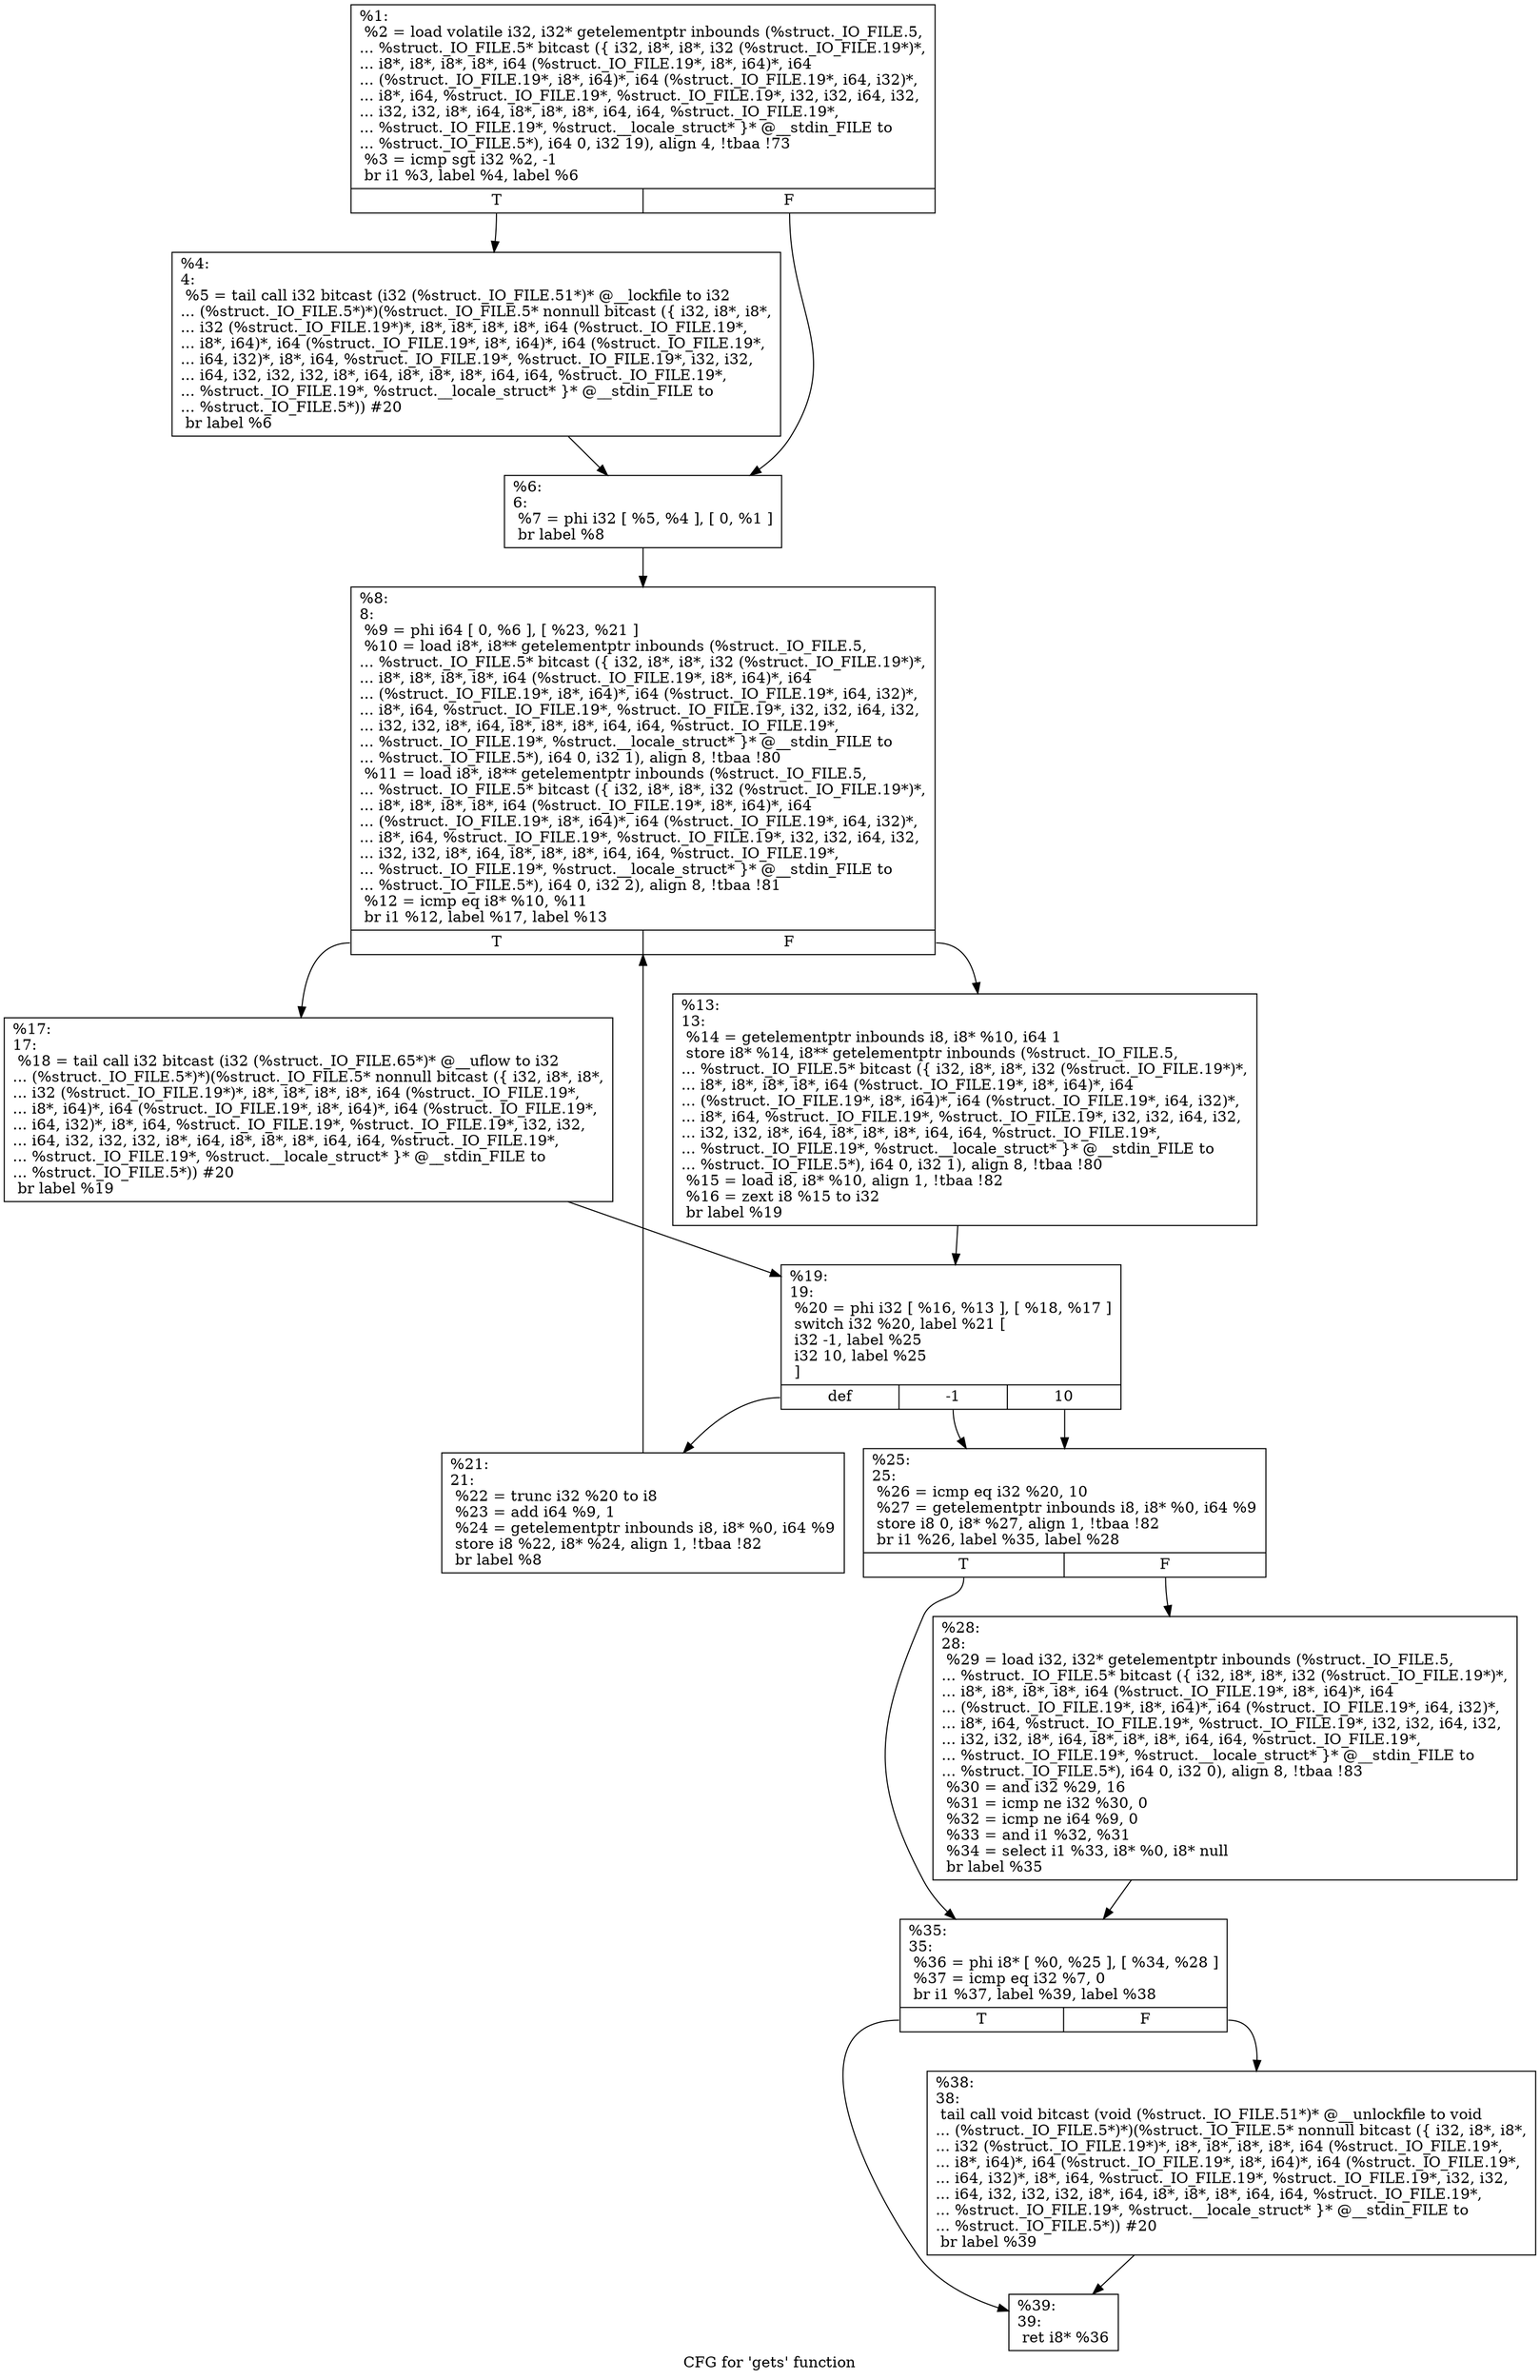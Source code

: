 digraph "CFG for 'gets' function" {
	label="CFG for 'gets' function";

	Node0x2273e50 [shape=record,label="{%1:\l  %2 = load volatile i32, i32* getelementptr inbounds (%struct._IO_FILE.5,\l... %struct._IO_FILE.5* bitcast (\{ i32, i8*, i8*, i32 (%struct._IO_FILE.19*)*,\l... i8*, i8*, i8*, i8*, i64 (%struct._IO_FILE.19*, i8*, i64)*, i64\l... (%struct._IO_FILE.19*, i8*, i64)*, i64 (%struct._IO_FILE.19*, i64, i32)*,\l... i8*, i64, %struct._IO_FILE.19*, %struct._IO_FILE.19*, i32, i32, i64, i32,\l... i32, i32, i8*, i64, i8*, i8*, i8*, i64, i64, %struct._IO_FILE.19*,\l... %struct._IO_FILE.19*, %struct.__locale_struct* \}* @__stdin_FILE to\l... %struct._IO_FILE.5*), i64 0, i32 19), align 4, !tbaa !73\l  %3 = icmp sgt i32 %2, -1\l  br i1 %3, label %4, label %6\l|{<s0>T|<s1>F}}"];
	Node0x2273e50:s0 -> Node0x2273f10;
	Node0x2273e50:s1 -> Node0x2273f60;
	Node0x2273f10 [shape=record,label="{%4:\l4:                                                \l  %5 = tail call i32 bitcast (i32 (%struct._IO_FILE.51*)* @__lockfile to i32\l... (%struct._IO_FILE.5*)*)(%struct._IO_FILE.5* nonnull bitcast (\{ i32, i8*, i8*,\l... i32 (%struct._IO_FILE.19*)*, i8*, i8*, i8*, i8*, i64 (%struct._IO_FILE.19*,\l... i8*, i64)*, i64 (%struct._IO_FILE.19*, i8*, i64)*, i64 (%struct._IO_FILE.19*,\l... i64, i32)*, i8*, i64, %struct._IO_FILE.19*, %struct._IO_FILE.19*, i32, i32,\l... i64, i32, i32, i32, i8*, i64, i8*, i8*, i8*, i64, i64, %struct._IO_FILE.19*,\l... %struct._IO_FILE.19*, %struct.__locale_struct* \}* @__stdin_FILE to\l... %struct._IO_FILE.5*)) #20\l  br label %6\l}"];
	Node0x2273f10 -> Node0x2273f60;
	Node0x2273f60 [shape=record,label="{%6:\l6:                                                \l  %7 = phi i32 [ %5, %4 ], [ 0, %1 ]\l  br label %8\l}"];
	Node0x2273f60 -> Node0x2273fb0;
	Node0x2273fb0 [shape=record,label="{%8:\l8:                                                \l  %9 = phi i64 [ 0, %6 ], [ %23, %21 ]\l  %10 = load i8*, i8** getelementptr inbounds (%struct._IO_FILE.5,\l... %struct._IO_FILE.5* bitcast (\{ i32, i8*, i8*, i32 (%struct._IO_FILE.19*)*,\l... i8*, i8*, i8*, i8*, i64 (%struct._IO_FILE.19*, i8*, i64)*, i64\l... (%struct._IO_FILE.19*, i8*, i64)*, i64 (%struct._IO_FILE.19*, i64, i32)*,\l... i8*, i64, %struct._IO_FILE.19*, %struct._IO_FILE.19*, i32, i32, i64, i32,\l... i32, i32, i8*, i64, i8*, i8*, i8*, i64, i64, %struct._IO_FILE.19*,\l... %struct._IO_FILE.19*, %struct.__locale_struct* \}* @__stdin_FILE to\l... %struct._IO_FILE.5*), i64 0, i32 1), align 8, !tbaa !80\l  %11 = load i8*, i8** getelementptr inbounds (%struct._IO_FILE.5,\l... %struct._IO_FILE.5* bitcast (\{ i32, i8*, i8*, i32 (%struct._IO_FILE.19*)*,\l... i8*, i8*, i8*, i8*, i64 (%struct._IO_FILE.19*, i8*, i64)*, i64\l... (%struct._IO_FILE.19*, i8*, i64)*, i64 (%struct._IO_FILE.19*, i64, i32)*,\l... i8*, i64, %struct._IO_FILE.19*, %struct._IO_FILE.19*, i32, i32, i64, i32,\l... i32, i32, i8*, i64, i8*, i8*, i8*, i64, i64, %struct._IO_FILE.19*,\l... %struct._IO_FILE.19*, %struct.__locale_struct* \}* @__stdin_FILE to\l... %struct._IO_FILE.5*), i64 0, i32 2), align 8, !tbaa !81\l  %12 = icmp eq i8* %10, %11\l  br i1 %12, label %17, label %13\l|{<s0>T|<s1>F}}"];
	Node0x2273fb0:s0 -> Node0x2274050;
	Node0x2273fb0:s1 -> Node0x2274000;
	Node0x2274000 [shape=record,label="{%13:\l13:                                               \l  %14 = getelementptr inbounds i8, i8* %10, i64 1\l  store i8* %14, i8** getelementptr inbounds (%struct._IO_FILE.5,\l... %struct._IO_FILE.5* bitcast (\{ i32, i8*, i8*, i32 (%struct._IO_FILE.19*)*,\l... i8*, i8*, i8*, i8*, i64 (%struct._IO_FILE.19*, i8*, i64)*, i64\l... (%struct._IO_FILE.19*, i8*, i64)*, i64 (%struct._IO_FILE.19*, i64, i32)*,\l... i8*, i64, %struct._IO_FILE.19*, %struct._IO_FILE.19*, i32, i32, i64, i32,\l... i32, i32, i8*, i64, i8*, i8*, i8*, i64, i64, %struct._IO_FILE.19*,\l... %struct._IO_FILE.19*, %struct.__locale_struct* \}* @__stdin_FILE to\l... %struct._IO_FILE.5*), i64 0, i32 1), align 8, !tbaa !80\l  %15 = load i8, i8* %10, align 1, !tbaa !82\l  %16 = zext i8 %15 to i32\l  br label %19\l}"];
	Node0x2274000 -> Node0x22740a0;
	Node0x2274050 [shape=record,label="{%17:\l17:                                               \l  %18 = tail call i32 bitcast (i32 (%struct._IO_FILE.65*)* @__uflow to i32\l... (%struct._IO_FILE.5*)*)(%struct._IO_FILE.5* nonnull bitcast (\{ i32, i8*, i8*,\l... i32 (%struct._IO_FILE.19*)*, i8*, i8*, i8*, i8*, i64 (%struct._IO_FILE.19*,\l... i8*, i64)*, i64 (%struct._IO_FILE.19*, i8*, i64)*, i64 (%struct._IO_FILE.19*,\l... i64, i32)*, i8*, i64, %struct._IO_FILE.19*, %struct._IO_FILE.19*, i32, i32,\l... i64, i32, i32, i32, i8*, i64, i8*, i8*, i8*, i64, i64, %struct._IO_FILE.19*,\l... %struct._IO_FILE.19*, %struct.__locale_struct* \}* @__stdin_FILE to\l... %struct._IO_FILE.5*)) #20\l  br label %19\l}"];
	Node0x2274050 -> Node0x22740a0;
	Node0x22740a0 [shape=record,label="{%19:\l19:                                               \l  %20 = phi i32 [ %16, %13 ], [ %18, %17 ]\l  switch i32 %20, label %21 [\l    i32 -1, label %25\l    i32 10, label %25\l  ]\l|{<s0>def|<s1>-1|<s2>10}}"];
	Node0x22740a0:s0 -> Node0x22740f0;
	Node0x22740a0:s1 -> Node0x2274140;
	Node0x22740a0:s2 -> Node0x2274140;
	Node0x22740f0 [shape=record,label="{%21:\l21:                                               \l  %22 = trunc i32 %20 to i8\l  %23 = add i64 %9, 1\l  %24 = getelementptr inbounds i8, i8* %0, i64 %9\l  store i8 %22, i8* %24, align 1, !tbaa !82\l  br label %8\l}"];
	Node0x22740f0 -> Node0x2273fb0;
	Node0x2274140 [shape=record,label="{%25:\l25:                                               \l  %26 = icmp eq i32 %20, 10\l  %27 = getelementptr inbounds i8, i8* %0, i64 %9\l  store i8 0, i8* %27, align 1, !tbaa !82\l  br i1 %26, label %35, label %28\l|{<s0>T|<s1>F}}"];
	Node0x2274140:s0 -> Node0x22741e0;
	Node0x2274140:s1 -> Node0x2274190;
	Node0x2274190 [shape=record,label="{%28:\l28:                                               \l  %29 = load i32, i32* getelementptr inbounds (%struct._IO_FILE.5,\l... %struct._IO_FILE.5* bitcast (\{ i32, i8*, i8*, i32 (%struct._IO_FILE.19*)*,\l... i8*, i8*, i8*, i8*, i64 (%struct._IO_FILE.19*, i8*, i64)*, i64\l... (%struct._IO_FILE.19*, i8*, i64)*, i64 (%struct._IO_FILE.19*, i64, i32)*,\l... i8*, i64, %struct._IO_FILE.19*, %struct._IO_FILE.19*, i32, i32, i64, i32,\l... i32, i32, i8*, i64, i8*, i8*, i8*, i64, i64, %struct._IO_FILE.19*,\l... %struct._IO_FILE.19*, %struct.__locale_struct* \}* @__stdin_FILE to\l... %struct._IO_FILE.5*), i64 0, i32 0), align 8, !tbaa !83\l  %30 = and i32 %29, 16\l  %31 = icmp ne i32 %30, 0\l  %32 = icmp ne i64 %9, 0\l  %33 = and i1 %32, %31\l  %34 = select i1 %33, i8* %0, i8* null\l  br label %35\l}"];
	Node0x2274190 -> Node0x22741e0;
	Node0x22741e0 [shape=record,label="{%35:\l35:                                               \l  %36 = phi i8* [ %0, %25 ], [ %34, %28 ]\l  %37 = icmp eq i32 %7, 0\l  br i1 %37, label %39, label %38\l|{<s0>T|<s1>F}}"];
	Node0x22741e0:s0 -> Node0x2274280;
	Node0x22741e0:s1 -> Node0x2274230;
	Node0x2274230 [shape=record,label="{%38:\l38:                                               \l  tail call void bitcast (void (%struct._IO_FILE.51*)* @__unlockfile to void\l... (%struct._IO_FILE.5*)*)(%struct._IO_FILE.5* nonnull bitcast (\{ i32, i8*, i8*,\l... i32 (%struct._IO_FILE.19*)*, i8*, i8*, i8*, i8*, i64 (%struct._IO_FILE.19*,\l... i8*, i64)*, i64 (%struct._IO_FILE.19*, i8*, i64)*, i64 (%struct._IO_FILE.19*,\l... i64, i32)*, i8*, i64, %struct._IO_FILE.19*, %struct._IO_FILE.19*, i32, i32,\l... i64, i32, i32, i32, i8*, i64, i8*, i8*, i8*, i64, i64, %struct._IO_FILE.19*,\l... %struct._IO_FILE.19*, %struct.__locale_struct* \}* @__stdin_FILE to\l... %struct._IO_FILE.5*)) #20\l  br label %39\l}"];
	Node0x2274230 -> Node0x2274280;
	Node0x2274280 [shape=record,label="{%39:\l39:                                               \l  ret i8* %36\l}"];
}
